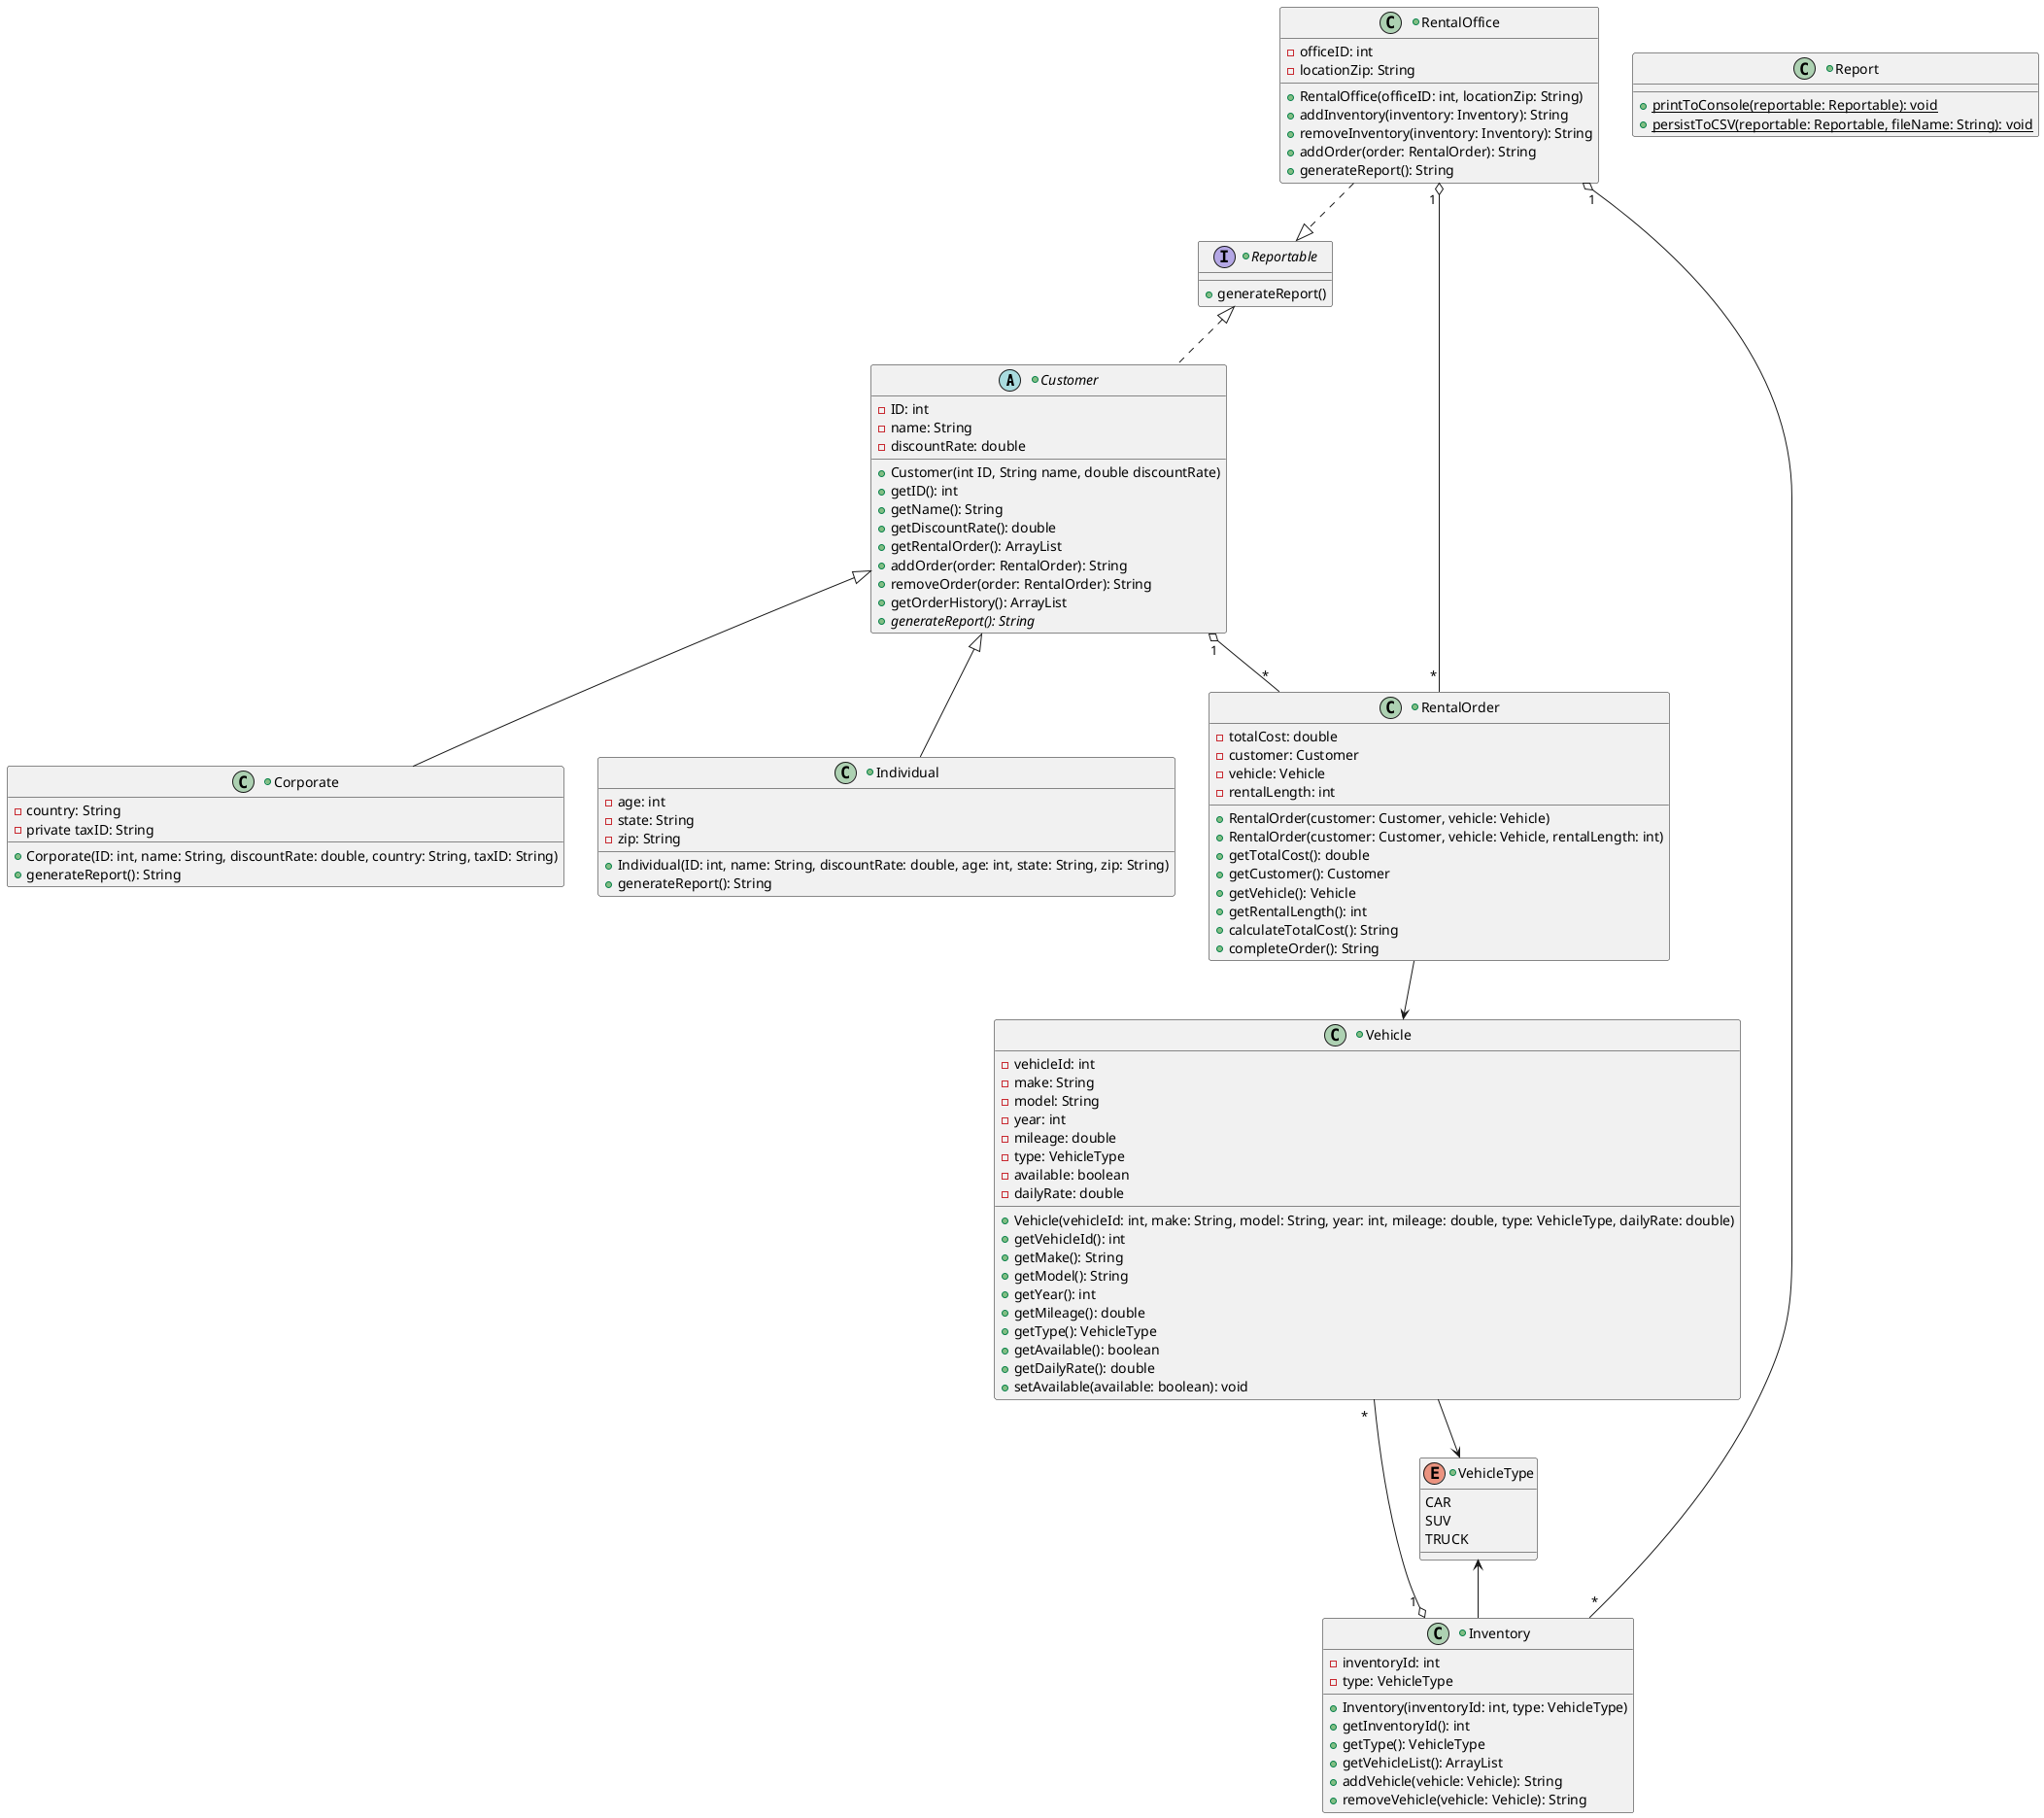 @startuml

Customer <|-- Corporate
Reportable <|.. Customer
Customer "1" o-- "*" RentalOrder
Customer <|-- Individual
VehicleType <-- Inventory
Inventory "1 " o-- " *  " Vehicle
RentalOffice ..|> Reportable
RentalOffice "1" o-- "*" Inventory
RentalOffice "1 " o-- " * " RentalOrder
'RentalOrder --> Customer
RentalOrder --> Vehicle
Vehicle --> VehicleType

+class Corporate {
    -country: String
    -private taxID: String

    +Corporate(ID: int, name: String, discountRate: double, country: String, taxID: String)
    +generateReport(): String
    }

+abstract class Customer {
    -ID: int
    -name: String
    -discountRate: double

    +Customer(int ID, String name, double discountRate)
    +getID(): int
    +getName(): String
    +getDiscountRate(): double
    +getRentalOrder(): ArrayList
    +addOrder(order: RentalOrder): String
    +removeOrder(order: RentalOrder): String
    +getOrderHistory(): ArrayList
    +{abstract} generateReport(): String

    }

+class Individual {
    -age: int
    -state: String
    -zip: String

    +Individual(ID: int, name: String, discountRate: double, age: int, state: String, zip: String)
    +generateReport(): String
    }

+class Inventory {
    -inventoryId: int
    -type: VehicleType

    +Inventory(inventoryId: int, type: VehicleType)
    +getInventoryId(): int
    +getType(): VehicleType
    +getVehicleList(): ArrayList
    +addVehicle(vehicle: Vehicle): String
    +removeVehicle(vehicle: Vehicle): String
}

+class RentalOffice {
    -officeID: int
    -locationZip: String

    +RentalOffice(officeID: int, locationZip: String)
    +addInventory(inventory: Inventory): String
    +removeInventory(inventory: Inventory): String
    +addOrder(order: RentalOrder): String
    +generateReport(): String
}

+class RentalOrder {
    -totalCost: double
    -customer: Customer
    -vehicle: Vehicle
    -rentalLength: int

    +RentalOrder(customer: Customer, vehicle: Vehicle)
    +RentalOrder(customer: Customer, vehicle: Vehicle, rentalLength: int)
    +getTotalCost(): double
    +getCustomer(): Customer
    +getVehicle(): Vehicle
    +getRentalLength(): int
    +calculateTotalCost(): String
    +completeOrder(): String
}

+class Report {
    +{static} printToConsole(reportable: Reportable): void
    +{static} persistToCSV(reportable: Reportable, fileName: String): void

}

+class Vehicle {
    -vehicleId: int
    -make: String
    -model: String
    -year: int
    -mileage: double
    -type: VehicleType
    -available: boolean
    -dailyRate: double

    +Vehicle(vehicleId: int, make: String, model: String, year: int, mileage: double, type: VehicleType, dailyRate: double)
    +getVehicleId(): int
    +getMake(): String
    +getModel(): String
    +getYear(): int
    +getMileage(): double
    +getType(): VehicleType
    +getAvailable(): boolean
    +getDailyRate(): double
    +setAvailable(available: boolean): void
}

+enum VehicleType {
    CAR
    SUV
    TRUCK
}

+interface Reportable {
    +generateReport()
}

@enduml